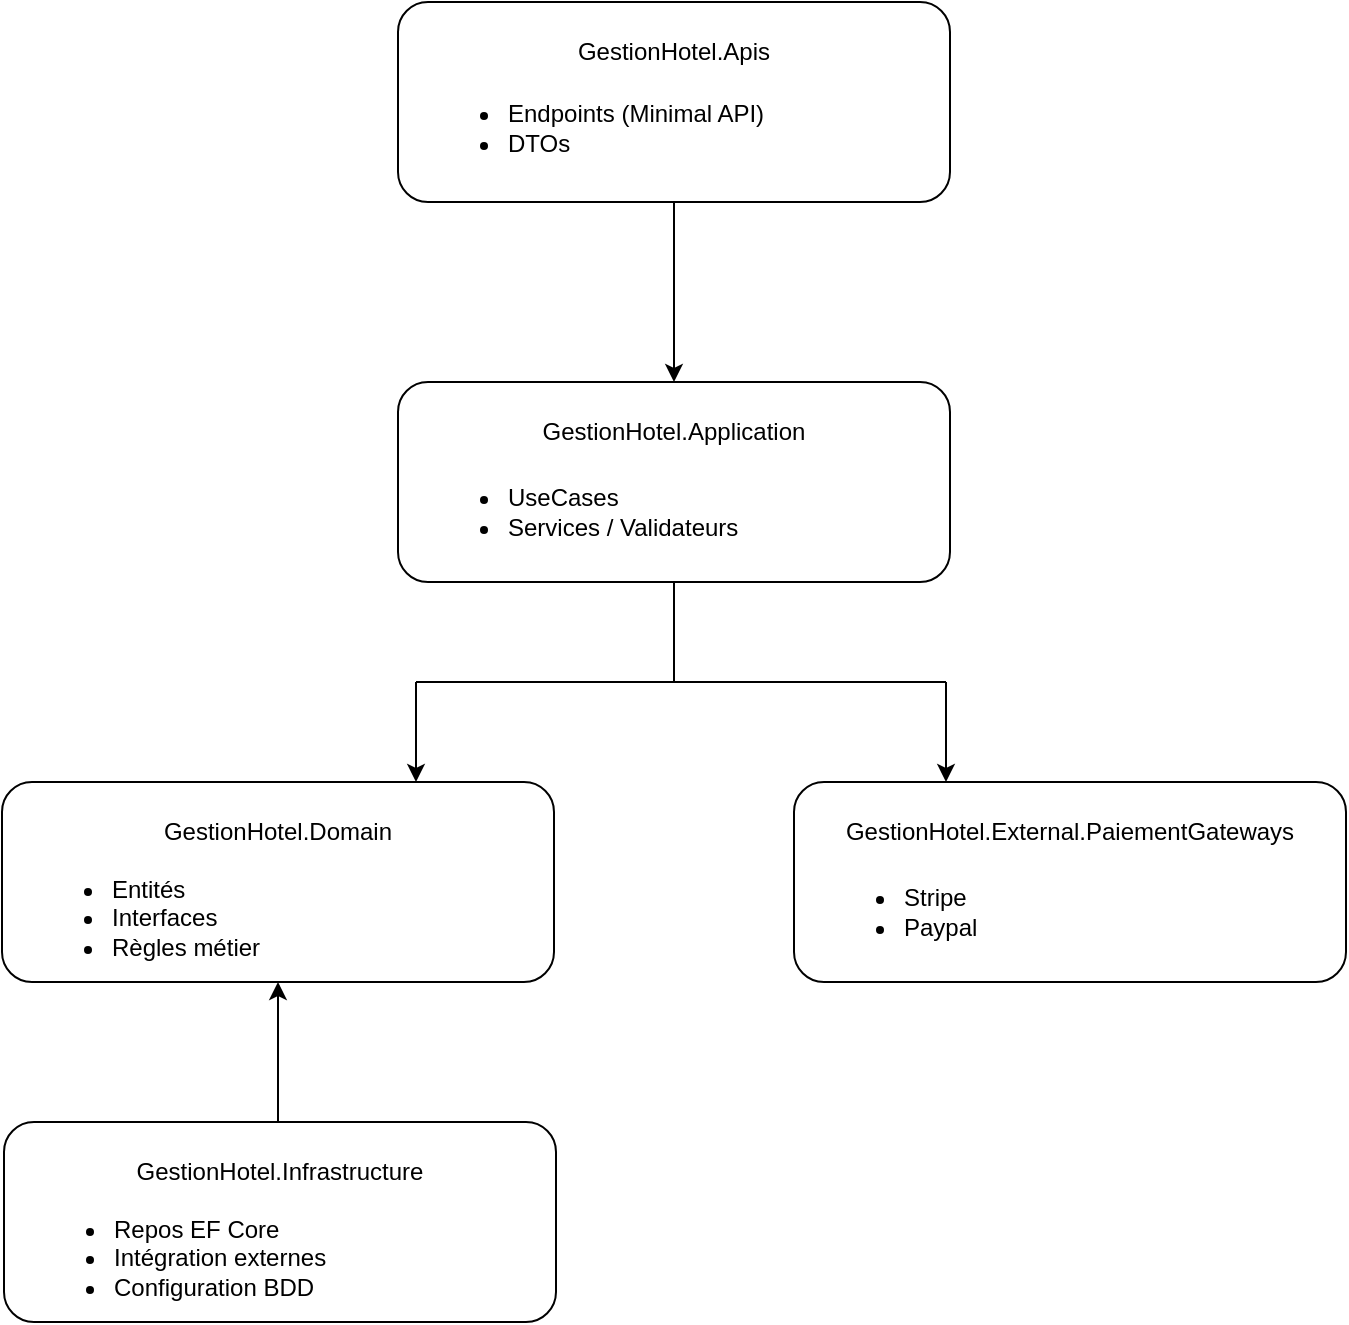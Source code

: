 <mxfile version="27.1.6">
  <diagram name="Page-1" id="449hK7DlhnuSuYzG8ebh">
    <mxGraphModel dx="1210" dy="1184" grid="1" gridSize="10" guides="1" tooltips="1" connect="1" arrows="1" fold="1" page="1" pageScale="1" pageWidth="827" pageHeight="1169" math="0" shadow="0">
      <root>
        <mxCell id="0" />
        <mxCell id="1" parent="0" />
        <mxCell id="wGl6Vz9NmTP3muk9K_Vg-1" value="" style="rounded=1;whiteSpace=wrap;html=1;" vertex="1" parent="1">
          <mxGeometry x="276" y="170" width="276" height="100" as="geometry" />
        </mxCell>
        <mxCell id="wGl6Vz9NmTP3muk9K_Vg-2" value="&lt;ul&gt;&lt;li&gt;&lt;span style=&quot;background-color: transparent; color: light-dark(rgb(0, 0, 0), rgb(255, 255, 255));&quot;&gt;Endpoints (Minimal API)&lt;/span&gt;&lt;/li&gt;&lt;li&gt;DTOs&lt;/li&gt;&lt;/ul&gt;" style="text;strokeColor=none;fillColor=none;html=1;whiteSpace=wrap;verticalAlign=middle;overflow=hidden;" vertex="1" parent="1">
          <mxGeometry x="289" y="200" width="250" height="65" as="geometry" />
        </mxCell>
        <mxCell id="wGl6Vz9NmTP3muk9K_Vg-3" value="GestionHotel.Apis" style="text;strokeColor=none;align=center;fillColor=none;html=1;verticalAlign=middle;whiteSpace=wrap;rounded=0;" vertex="1" parent="1">
          <mxGeometry x="354" y="180" width="120" height="30" as="geometry" />
        </mxCell>
        <mxCell id="wGl6Vz9NmTP3muk9K_Vg-5" value="" style="endArrow=classic;html=1;rounded=0;entryX=0.5;entryY=0;entryDx=0;entryDy=0;exitX=0.5;exitY=1;exitDx=0;exitDy=0;" edge="1" parent="1" source="wGl6Vz9NmTP3muk9K_Vg-1" target="wGl6Vz9NmTP3muk9K_Vg-6">
          <mxGeometry width="50" height="50" relative="1" as="geometry">
            <mxPoint x="400" y="300" as="sourcePoint" />
            <mxPoint x="430" y="340" as="targetPoint" />
          </mxGeometry>
        </mxCell>
        <mxCell id="wGl6Vz9NmTP3muk9K_Vg-6" value="" style="rounded=1;whiteSpace=wrap;html=1;" vertex="1" parent="1">
          <mxGeometry x="276" y="360" width="276" height="100" as="geometry" />
        </mxCell>
        <mxCell id="wGl6Vz9NmTP3muk9K_Vg-7" value="&lt;ul&gt;&lt;li&gt;&lt;span style=&quot;background-color: transparent; color: light-dark(rgb(0, 0, 0), rgb(255, 255, 255));&quot;&gt;UseCases&lt;/span&gt;&lt;/li&gt;&lt;li&gt;&lt;span style=&quot;background-color: transparent; color: light-dark(rgb(0, 0, 0), rgb(255, 255, 255));&quot;&gt;Services / Validateurs&lt;/span&gt;&lt;/li&gt;&lt;/ul&gt;" style="text;strokeColor=none;fillColor=none;html=1;whiteSpace=wrap;verticalAlign=middle;overflow=hidden;" vertex="1" parent="1">
          <mxGeometry x="289" y="392" width="250" height="65" as="geometry" />
        </mxCell>
        <mxCell id="wGl6Vz9NmTP3muk9K_Vg-8" value="GestionHotel.Application" style="text;strokeColor=none;align=center;fillColor=none;html=1;verticalAlign=middle;whiteSpace=wrap;rounded=0;" vertex="1" parent="1">
          <mxGeometry x="277" y="370" width="274" height="30" as="geometry" />
        </mxCell>
        <mxCell id="wGl6Vz9NmTP3muk9K_Vg-9" value="" style="rounded=1;whiteSpace=wrap;html=1;" vertex="1" parent="1">
          <mxGeometry x="78" y="560" width="276" height="100" as="geometry" />
        </mxCell>
        <mxCell id="wGl6Vz9NmTP3muk9K_Vg-10" value="&lt;ul&gt;&lt;li&gt;&lt;span style=&quot;background-color: transparent; color: light-dark(rgb(0, 0, 0), rgb(255, 255, 255));&quot;&gt;Entités&lt;/span&gt;&lt;/li&gt;&lt;li&gt;Interfaces&lt;/li&gt;&lt;li&gt;Règles métier&lt;/li&gt;&lt;/ul&gt;" style="text;strokeColor=none;fillColor=none;html=1;whiteSpace=wrap;verticalAlign=middle;overflow=hidden;" vertex="1" parent="1">
          <mxGeometry x="91" y="592" width="250" height="65" as="geometry" />
        </mxCell>
        <mxCell id="wGl6Vz9NmTP3muk9K_Vg-11" value="GestionHotel.Domain" style="text;strokeColor=none;align=center;fillColor=none;html=1;verticalAlign=middle;whiteSpace=wrap;rounded=0;" vertex="1" parent="1">
          <mxGeometry x="79" y="570" width="274" height="30" as="geometry" />
        </mxCell>
        <mxCell id="wGl6Vz9NmTP3muk9K_Vg-13" value="" style="rounded=1;whiteSpace=wrap;html=1;" vertex="1" parent="1">
          <mxGeometry x="474" y="560" width="276" height="100" as="geometry" />
        </mxCell>
        <mxCell id="wGl6Vz9NmTP3muk9K_Vg-14" value="&lt;ul&gt;&lt;li&gt;&lt;span style=&quot;background-color: transparent; color: light-dark(rgb(0, 0, 0), rgb(255, 255, 255));&quot;&gt;Stripe&lt;/span&gt;&lt;/li&gt;&lt;li&gt;Paypal&lt;/li&gt;&lt;/ul&gt;" style="text;strokeColor=none;fillColor=none;html=1;whiteSpace=wrap;verticalAlign=middle;overflow=hidden;" vertex="1" parent="1">
          <mxGeometry x="487" y="592" width="250" height="65" as="geometry" />
        </mxCell>
        <mxCell id="wGl6Vz9NmTP3muk9K_Vg-15" value="GestionHotel.External.PaiementGateways" style="text;strokeColor=none;align=center;fillColor=none;html=1;verticalAlign=middle;whiteSpace=wrap;rounded=0;" vertex="1" parent="1">
          <mxGeometry x="475" y="570" width="274" height="30" as="geometry" />
        </mxCell>
        <mxCell id="wGl6Vz9NmTP3muk9K_Vg-16" value="" style="endArrow=none;html=1;rounded=0;entryX=0.5;entryY=1;entryDx=0;entryDy=0;" edge="1" parent="1" target="wGl6Vz9NmTP3muk9K_Vg-6">
          <mxGeometry width="50" height="50" relative="1" as="geometry">
            <mxPoint x="414" y="510" as="sourcePoint" />
            <mxPoint x="410" y="510" as="targetPoint" />
          </mxGeometry>
        </mxCell>
        <mxCell id="wGl6Vz9NmTP3muk9K_Vg-17" value="" style="endArrow=none;html=1;rounded=0;" edge="1" parent="1">
          <mxGeometry width="50" height="50" relative="1" as="geometry">
            <mxPoint x="550" y="510" as="sourcePoint" />
            <mxPoint x="285" y="510" as="targetPoint" />
          </mxGeometry>
        </mxCell>
        <mxCell id="wGl6Vz9NmTP3muk9K_Vg-18" value="" style="endArrow=classic;html=1;rounded=0;entryX=0.75;entryY=0;entryDx=0;entryDy=0;" edge="1" parent="1" target="wGl6Vz9NmTP3muk9K_Vg-9">
          <mxGeometry width="50" height="50" relative="1" as="geometry">
            <mxPoint x="285" y="510" as="sourcePoint" />
            <mxPoint x="290" y="500" as="targetPoint" />
          </mxGeometry>
        </mxCell>
        <mxCell id="wGl6Vz9NmTP3muk9K_Vg-19" value="" style="endArrow=classic;html=1;rounded=0;entryX=0.25;entryY=0;entryDx=0;entryDy=0;" edge="1" parent="1">
          <mxGeometry width="50" height="50" relative="1" as="geometry">
            <mxPoint x="550" y="510" as="sourcePoint" />
            <mxPoint x="550" y="560" as="targetPoint" />
          </mxGeometry>
        </mxCell>
        <mxCell id="wGl6Vz9NmTP3muk9K_Vg-20" value="" style="endArrow=classic;html=1;rounded=0;entryX=0.5;entryY=1;entryDx=0;entryDy=0;" edge="1" parent="1" target="wGl6Vz9NmTP3muk9K_Vg-9">
          <mxGeometry width="50" height="50" relative="1" as="geometry">
            <mxPoint x="216" y="730" as="sourcePoint" />
            <mxPoint x="160" y="870" as="targetPoint" />
          </mxGeometry>
        </mxCell>
        <mxCell id="wGl6Vz9NmTP3muk9K_Vg-21" value="" style="rounded=1;whiteSpace=wrap;html=1;" vertex="1" parent="1">
          <mxGeometry x="79" y="730" width="276" height="100" as="geometry" />
        </mxCell>
        <mxCell id="wGl6Vz9NmTP3muk9K_Vg-22" value="&lt;ul&gt;&lt;li&gt;&lt;span style=&quot;background-color: transparent; color: light-dark(rgb(0, 0, 0), rgb(255, 255, 255));&quot;&gt;Repos EF Core&lt;/span&gt;&lt;/li&gt;&lt;li&gt;Intégration externes&lt;/li&gt;&lt;li&gt;Configuration BDD&lt;/li&gt;&lt;/ul&gt;" style="text;strokeColor=none;fillColor=none;html=1;whiteSpace=wrap;verticalAlign=middle;overflow=hidden;" vertex="1" parent="1">
          <mxGeometry x="92" y="762" width="250" height="65" as="geometry" />
        </mxCell>
        <mxCell id="wGl6Vz9NmTP3muk9K_Vg-23" value="GestionHotel.Infrastructure" style="text;strokeColor=none;align=center;fillColor=none;html=1;verticalAlign=middle;whiteSpace=wrap;rounded=0;" vertex="1" parent="1">
          <mxGeometry x="80" y="740" width="274" height="30" as="geometry" />
        </mxCell>
      </root>
    </mxGraphModel>
  </diagram>
</mxfile>
